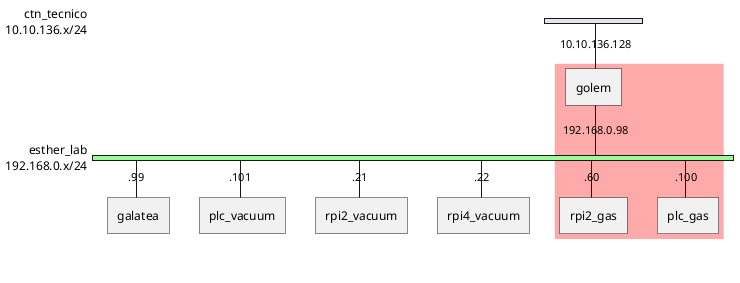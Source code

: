 @startuml
' !include <office/Servers/database_server>

nwdiag {
    group control_room {
       color = "#FFAAAA";
       golem ;
       rpi2_gas;
       plc_gas ;
    }
  network ctn_tecnico {
      address = "10.10.136.x/24";

      golem [address = "10.10.136.128"];
'      golem [address = "10.10.136.128", description = "<$database_server>\n archive];
  }

  network esther_lab {
    address = "192.168.0.x/24";
    color = "palegreen";

    golem [address = "192.168.0.98"];
    rpi2_gas [address = ".60"];
    plc_gas [address = ".100"];
    galatea [address = ".99"];
    plc_vacuum [address = ".101"];
    rpi2_vacuum [address = ".21"];
    rpi4_vacuum [address = ".22"];

  }
}
@enduml
